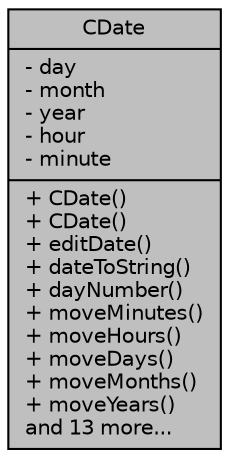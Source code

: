 digraph "CDate"
{
 // LATEX_PDF_SIZE
  edge [fontname="Helvetica",fontsize="10",labelfontname="Helvetica",labelfontsize="10"];
  node [fontname="Helvetica",fontsize="10",shape=record];
  Node1 [label="{CDate\n|- day\l- month\l- year\l- hour\l- minute\l|+ CDate()\l+ CDate()\l+ editDate()\l+ dateToString()\l+ dayNumber()\l+ moveMinutes()\l+ moveHours()\l+ moveDays()\l+ moveMonths()\l+ moveYears()\land 13 more...\l}",height=0.2,width=0.4,color="black", fillcolor="grey75", style="filled", fontcolor="black",tooltip=" "];
}
